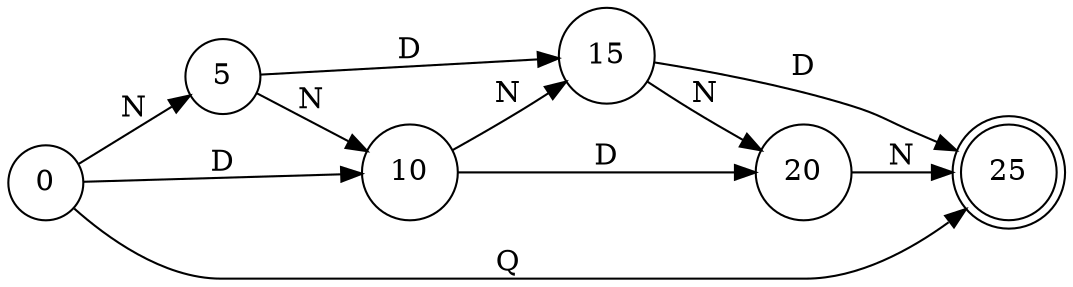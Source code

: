 digraph d{
	rankdir=LR
	"0"->"5"->"10"->"15"->"20"->"25"[label="N"]
	"0"->"10"->"20"[label="D"]
	"5"->"15"->"25"[label="D"]
	"0"->"25"[label="Q"]
	"25"[shape=doublecircle]
	"0"[shape=circle]
	"5"[shape=circle]
	"10"[shape=circle]
	"15"[shape=circle]
	"20"[shape=circle]

}
